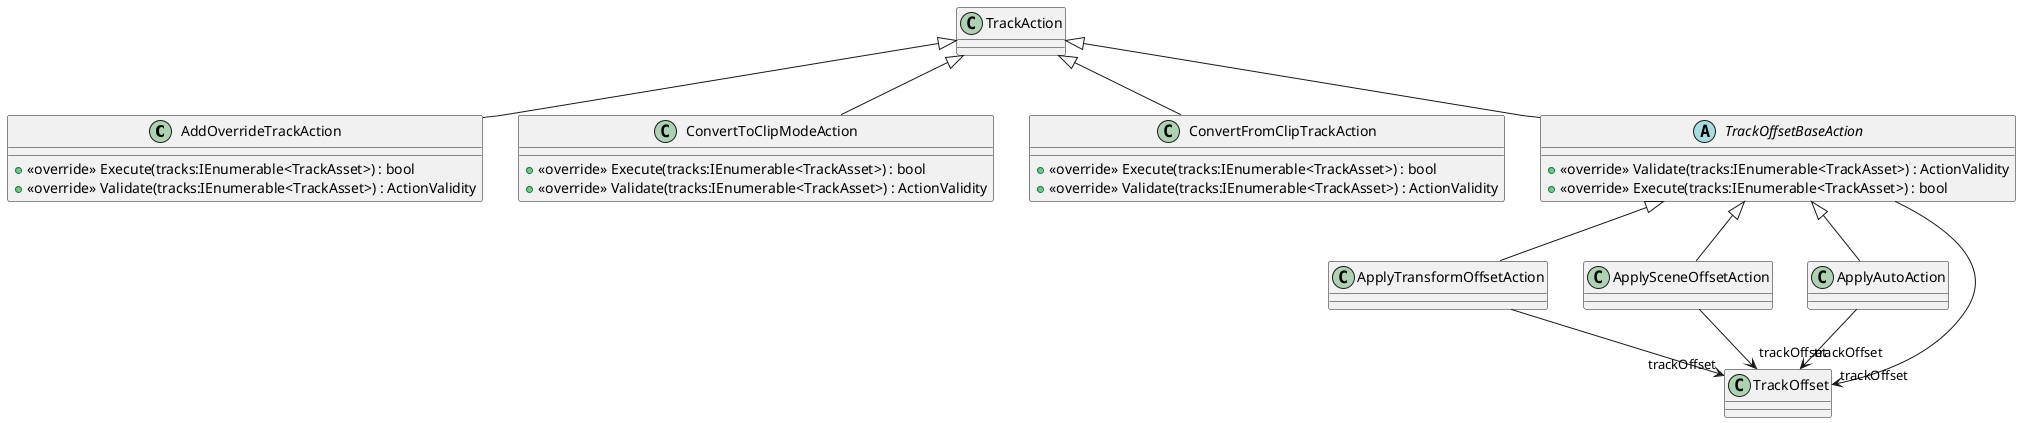 @startuml
class AddOverrideTrackAction {
    + <<override>> Execute(tracks:IEnumerable<TrackAsset>) : bool
    + <<override>> Validate(tracks:IEnumerable<TrackAsset>) : ActionValidity
}
class ConvertToClipModeAction {
    + <<override>> Execute(tracks:IEnumerable<TrackAsset>) : bool
    + <<override>> Validate(tracks:IEnumerable<TrackAsset>) : ActionValidity
}
class ConvertFromClipTrackAction {
    + <<override>> Execute(tracks:IEnumerable<TrackAsset>) : bool
    + <<override>> Validate(tracks:IEnumerable<TrackAsset>) : ActionValidity
}
abstract class TrackOffsetBaseAction {
    + <<override>> Validate(tracks:IEnumerable<TrackAsset>) : ActionValidity
    + <<override>> Execute(tracks:IEnumerable<TrackAsset>) : bool
}
class ApplyTransformOffsetAction {
}
class ApplySceneOffsetAction {
}
class ApplyAutoAction {
}
TrackAction <|-- AddOverrideTrackAction
TrackAction <|-- ConvertToClipModeAction
TrackAction <|-- ConvertFromClipTrackAction
TrackAction <|-- TrackOffsetBaseAction
TrackOffsetBaseAction --> "trackOffset" TrackOffset
TrackOffsetBaseAction <|-- ApplyTransformOffsetAction
ApplyTransformOffsetAction --> "trackOffset" TrackOffset
TrackOffsetBaseAction <|-- ApplySceneOffsetAction
ApplySceneOffsetAction --> "trackOffset" TrackOffset
TrackOffsetBaseAction <|-- ApplyAutoAction
ApplyAutoAction --> "trackOffset" TrackOffset
@enduml

